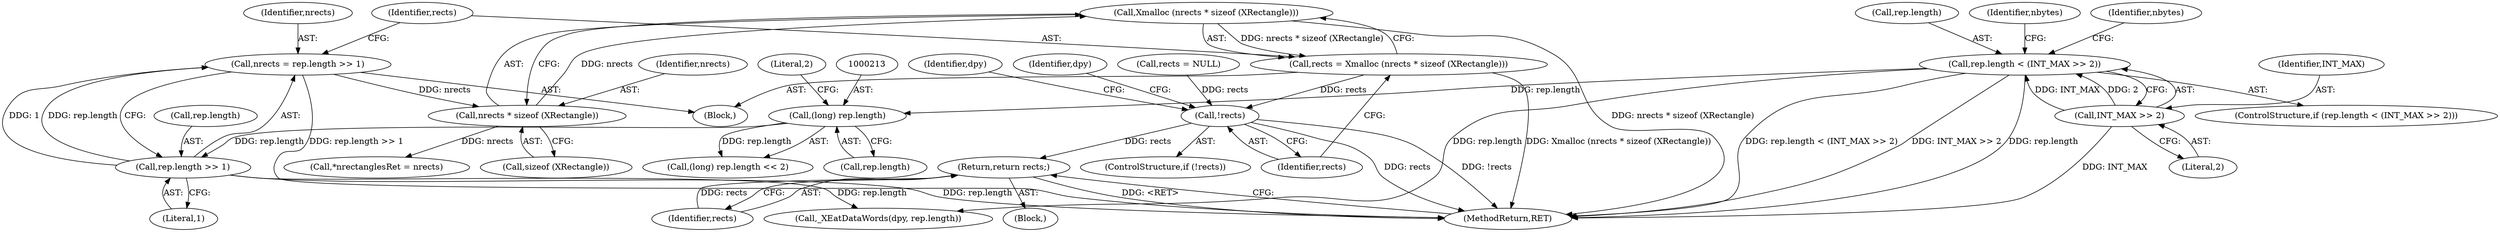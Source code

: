 digraph "0_libXfixes_61c1039ee23a2d1de712843bed3480654d7ef42e@API" {
"1000227" [label="(Call,Xmalloc (nrects * sizeof (XRectangle)))"];
"1000228" [label="(Call,nrects * sizeof (XRectangle))"];
"1000218" [label="(Call,nrects = rep.length >> 1)"];
"1000220" [label="(Call,rep.length >> 1)"];
"1000212" [label="(Call,(long) rep.length)"];
"1000201" [label="(Call,rep.length < (INT_MAX >> 2))"];
"1000205" [label="(Call,INT_MAX >> 2)"];
"1000225" [label="(Call,rects = Xmalloc (nrects * sizeof (XRectangle)))"];
"1000244" [label="(Call,!rects)"];
"1000266" [label="(Return,return rects;)"];
"1000214" [label="(Call,rep.length)"];
"1000219" [label="(Identifier,nrects)"];
"1000218" [label="(Call,nrects = rep.length >> 1)"];
"1000217" [label="(Literal,2)"];
"1000267" [label="(Identifier,rects)"];
"1000211" [label="(Call,(long) rep.length << 2)"];
"1000200" [label="(ControlStructure,if (rep.length < (INT_MAX >> 2)))"];
"1000243" [label="(ControlStructure,if (!rects))"];
"1000207" [label="(Literal,2)"];
"1000202" [label="(Call,rep.length)"];
"1000245" [label="(Identifier,rects)"];
"1000268" [label="(MethodReturn,RET)"];
"1000208" [label="(Block,)"];
"1000235" [label="(Identifier,nbytes)"];
"1000244" [label="(Call,!rects)"];
"1000212" [label="(Call,(long) rep.length)"];
"1000266" [label="(Return,return rects;)"];
"1000105" [label="(Block,)"];
"1000230" [label="(Call,sizeof (XRectangle))"];
"1000262" [label="(Call,*nrectanglesRet = nrects)"];
"1000224" [label="(Literal,1)"];
"1000201" [label="(Call,rep.length < (INT_MAX >> 2))"];
"1000210" [label="(Identifier,nbytes)"];
"1000247" [label="(Call,_XEatDataWords(dpy, rep.length))"];
"1000206" [label="(Identifier,INT_MAX)"];
"1000240" [label="(Call,rects = NULL)"];
"1000220" [label="(Call,rep.length >> 1)"];
"1000226" [label="(Identifier,rects)"];
"1000260" [label="(Identifier,dpy)"];
"1000248" [label="(Identifier,dpy)"];
"1000228" [label="(Call,nrects * sizeof (XRectangle))"];
"1000227" [label="(Call,Xmalloc (nrects * sizeof (XRectangle)))"];
"1000225" [label="(Call,rects = Xmalloc (nrects * sizeof (XRectangle)))"];
"1000205" [label="(Call,INT_MAX >> 2)"];
"1000221" [label="(Call,rep.length)"];
"1000229" [label="(Identifier,nrects)"];
"1000227" -> "1000225"  [label="AST: "];
"1000227" -> "1000228"  [label="CFG: "];
"1000228" -> "1000227"  [label="AST: "];
"1000225" -> "1000227"  [label="CFG: "];
"1000227" -> "1000268"  [label="DDG: nrects * sizeof (XRectangle)"];
"1000227" -> "1000225"  [label="DDG: nrects * sizeof (XRectangle)"];
"1000228" -> "1000227"  [label="DDG: nrects"];
"1000228" -> "1000230"  [label="CFG: "];
"1000229" -> "1000228"  [label="AST: "];
"1000230" -> "1000228"  [label="AST: "];
"1000218" -> "1000228"  [label="DDG: nrects"];
"1000228" -> "1000262"  [label="DDG: nrects"];
"1000218" -> "1000208"  [label="AST: "];
"1000218" -> "1000220"  [label="CFG: "];
"1000219" -> "1000218"  [label="AST: "];
"1000220" -> "1000218"  [label="AST: "];
"1000226" -> "1000218"  [label="CFG: "];
"1000218" -> "1000268"  [label="DDG: rep.length >> 1"];
"1000220" -> "1000218"  [label="DDG: rep.length"];
"1000220" -> "1000218"  [label="DDG: 1"];
"1000220" -> "1000224"  [label="CFG: "];
"1000221" -> "1000220"  [label="AST: "];
"1000224" -> "1000220"  [label="AST: "];
"1000220" -> "1000268"  [label="DDG: rep.length"];
"1000212" -> "1000220"  [label="DDG: rep.length"];
"1000220" -> "1000247"  [label="DDG: rep.length"];
"1000212" -> "1000211"  [label="AST: "];
"1000212" -> "1000214"  [label="CFG: "];
"1000213" -> "1000212"  [label="AST: "];
"1000214" -> "1000212"  [label="AST: "];
"1000217" -> "1000212"  [label="CFG: "];
"1000212" -> "1000211"  [label="DDG: rep.length"];
"1000201" -> "1000212"  [label="DDG: rep.length"];
"1000201" -> "1000200"  [label="AST: "];
"1000201" -> "1000205"  [label="CFG: "];
"1000202" -> "1000201"  [label="AST: "];
"1000205" -> "1000201"  [label="AST: "];
"1000210" -> "1000201"  [label="CFG: "];
"1000235" -> "1000201"  [label="CFG: "];
"1000201" -> "1000268"  [label="DDG: rep.length < (INT_MAX >> 2)"];
"1000201" -> "1000268"  [label="DDG: INT_MAX >> 2"];
"1000201" -> "1000268"  [label="DDG: rep.length"];
"1000205" -> "1000201"  [label="DDG: INT_MAX"];
"1000205" -> "1000201"  [label="DDG: 2"];
"1000201" -> "1000247"  [label="DDG: rep.length"];
"1000205" -> "1000207"  [label="CFG: "];
"1000206" -> "1000205"  [label="AST: "];
"1000207" -> "1000205"  [label="AST: "];
"1000205" -> "1000268"  [label="DDG: INT_MAX"];
"1000225" -> "1000208"  [label="AST: "];
"1000226" -> "1000225"  [label="AST: "];
"1000245" -> "1000225"  [label="CFG: "];
"1000225" -> "1000268"  [label="DDG: Xmalloc (nrects * sizeof (XRectangle))"];
"1000225" -> "1000244"  [label="DDG: rects"];
"1000244" -> "1000243"  [label="AST: "];
"1000244" -> "1000245"  [label="CFG: "];
"1000245" -> "1000244"  [label="AST: "];
"1000248" -> "1000244"  [label="CFG: "];
"1000260" -> "1000244"  [label="CFG: "];
"1000244" -> "1000268"  [label="DDG: !rects"];
"1000244" -> "1000268"  [label="DDG: rects"];
"1000240" -> "1000244"  [label="DDG: rects"];
"1000244" -> "1000266"  [label="DDG: rects"];
"1000266" -> "1000105"  [label="AST: "];
"1000266" -> "1000267"  [label="CFG: "];
"1000267" -> "1000266"  [label="AST: "];
"1000268" -> "1000266"  [label="CFG: "];
"1000266" -> "1000268"  [label="DDG: <RET>"];
"1000267" -> "1000266"  [label="DDG: rects"];
}

